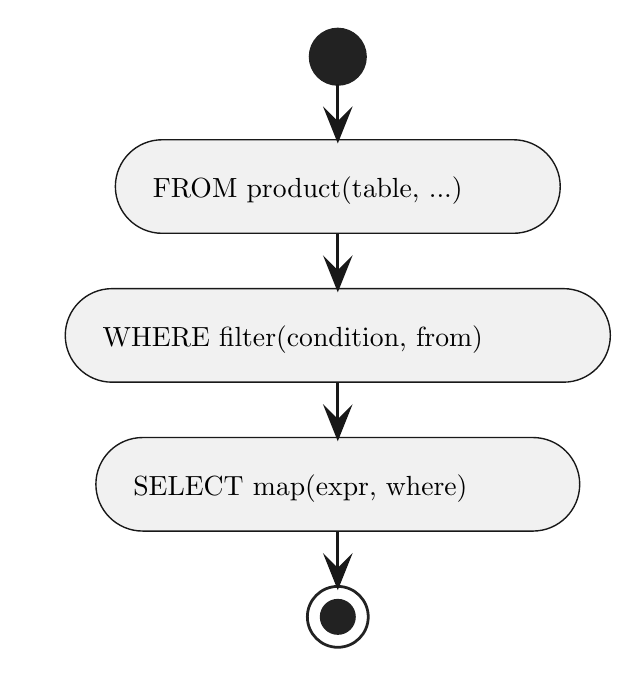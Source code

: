 % generated by Plantuml 1.202.6       
\definecolor{plantucolor0000}{RGB}{34,34,34}
\definecolor{plantucolor0001}{RGB}{241,241,241}
\definecolor{plantucolor0002}{RGB}{24,24,24}
\definecolor{plantucolor0003}{RGB}{0,0,0}
\begin{tikzpicture}[yscale=-1
,pstyle0/.style={color=plantucolor0000,fill=plantucolor0000,line width=1.0pt}
,pstyle1/.style={color=plantucolor0002,fill=plantucolor0001,line width=0.5pt}
,pstyle3/.style={color=plantucolor0002,line width=1.0pt}
,pstyle4/.style={color=plantucolor0002,fill=plantucolor0002,line width=1.0pt}
]
\draw[pstyle0] (109.479pt,20pt) ellipse (10pt and 10pt);
\draw[pstyle1] (29.105pt,66.899pt) arc (180:270:16.899pt) -- (46.005pt,50pt) -- (172.953pt,50pt) arc (270:360:16.899pt) -- (189.852pt,66.899pt) -- (189.852pt,66.899pt) arc (0:90:16.899pt) -- (172.953pt,83.799pt) -- (46.005pt,83.799pt) arc (90:180:16.899pt) -- (29.105pt,66.899pt) -- cycle;
\node at (39.105pt,60pt)[below right,color=black]{ FROM product(table, ...)};
\draw[pstyle1] (11pt,120.698pt) arc (180:270:16.899pt) -- (27.899pt,103.799pt) -- (191.058pt,103.799pt) arc (270:360:16.899pt) -- (207.958pt,120.698pt) -- (207.958pt,120.698pt) arc (0:90:16.899pt) -- (191.058pt,137.598pt) -- (27.899pt,137.598pt) arc (90:180:16.899pt) -- (11pt,120.698pt) -- cycle;
\node at (21pt,113.799pt)[below right,color=black]{ WHERE filter(condition, from)};
\draw[pstyle1] (22.064pt,174.497pt) arc (180:270:16.899pt) -- (38.964pt,157.598pt) -- (179.994pt,157.598pt) arc (270:360:16.899pt) -- (196.893pt,174.497pt) -- (196.893pt,174.497pt) arc (0:90:16.899pt) -- (179.994pt,191.397pt) -- (38.964pt,191.397pt) arc (90:180:16.899pt) -- (22.064pt,174.497pt) -- cycle;
\node at (32.065pt,167.598pt)[below right,color=black]{ SELECT map(expr, where)};
\draw[color=plantucolor0000,line width=1.0pt] (109.479pt,222.397pt) ellipse (11pt and 11pt);
\draw[pstyle0] (109.479pt,222.397pt) ellipse (6pt and 6pt);
\draw[pstyle3] (109.479pt,30pt) -- (109.479pt,50pt);
\draw[pstyle4] (105.479pt,40pt) -- (109.479pt,50pt) -- (113.479pt,40pt) -- (109.479pt,44pt) -- cycle;
\draw[pstyle3] (109.479pt,83.799pt) -- (109.479pt,103.799pt);
\draw[pstyle4] (105.479pt,93.799pt) -- (109.479pt,103.799pt) -- (113.479pt,93.799pt) -- (109.479pt,97.799pt) -- cycle;
\draw[pstyle3] (109.479pt,137.598pt) -- (109.479pt,157.598pt);
\draw[pstyle4] (105.479pt,147.598pt) -- (109.479pt,157.598pt) -- (113.479pt,147.598pt) -- (109.479pt,151.598pt) -- cycle;
\draw[pstyle3] (109.479pt,191.397pt) -- (109.479pt,211.397pt);
\draw[pstyle4] (105.479pt,201.397pt) -- (109.479pt,211.397pt) -- (113.479pt,201.397pt) -- (109.479pt,205.397pt) -- cycle;
\end{tikzpicture}
